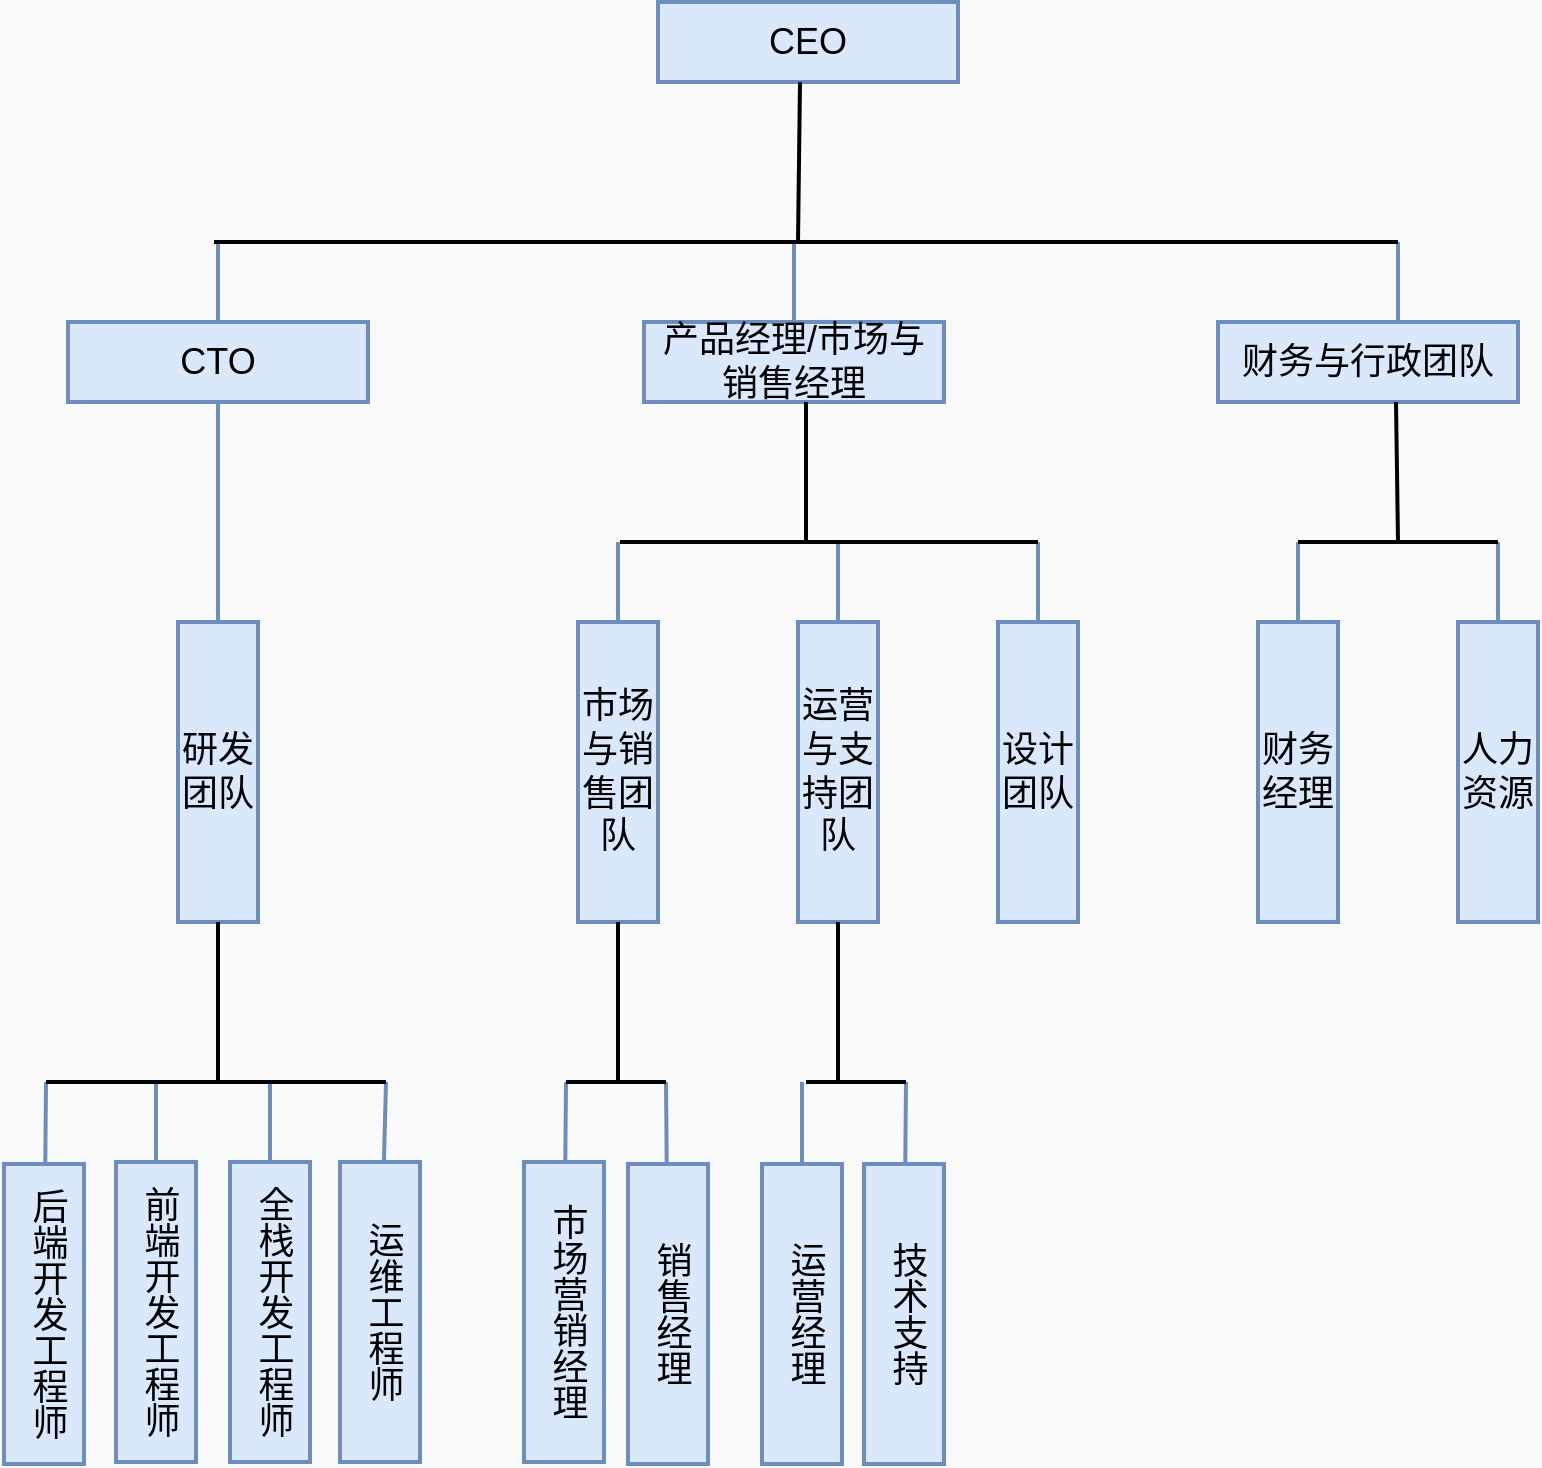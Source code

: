 <mxfile version="24.8.1">
  <diagram name="第 1 页" id="kcZdlDMOoqQzpaW8ADvZ">
    <mxGraphModel dx="1051" dy="786" grid="1" gridSize="10" guides="1" tooltips="1" connect="1" arrows="1" fold="1" page="1" pageScale="1" pageWidth="827" pageHeight="1169" background="#FAFAFA" math="0" shadow="0">
      <root>
        <mxCell id="0" />
        <mxCell id="1" parent="0" />
        <mxCell id="jP5qqYoJzU4zsviBNMvY-36" value="CEO" style="whiteSpace=wrap;strokeWidth=2;fillColor=#dae8fc;strokeColor=#6c8ebf;fontSize=18;" parent="1" vertex="1">
          <mxGeometry x="350" y="30" width="150" height="40" as="geometry" />
        </mxCell>
        <mxCell id="jP5qqYoJzU4zsviBNMvY-37" value="CTO" style="whiteSpace=wrap;strokeWidth=2;fillColor=#dae8fc;strokeColor=#6c8ebf;fontSize=18;" parent="1" vertex="1">
          <mxGeometry x="55" y="190" width="150" height="40" as="geometry" />
        </mxCell>
        <mxCell id="jP5qqYoJzU4zsviBNMvY-38" value="产品经理/市场与销售经理" style="whiteSpace=wrap;strokeWidth=2;fillColor=#dae8fc;strokeColor=#6c8ebf;fontSize=18;" parent="1" vertex="1">
          <mxGeometry x="343" y="190" width="150" height="40" as="geometry" />
        </mxCell>
        <mxCell id="jP5qqYoJzU4zsviBNMvY-39" value="研发团队" style="whiteSpace=wrap;strokeWidth=2;direction=south;fillColor=#dae8fc;strokeColor=#6c8ebf;fontSize=18;" parent="1" vertex="1">
          <mxGeometry x="110" y="340" width="40" height="150" as="geometry" />
        </mxCell>
        <mxCell id="jP5qqYoJzU4zsviBNMvY-40" value="后端开发工程师" style="strokeWidth=2;direction=south;whiteSpace=wrap;textDirection=vertical-lr;fillColor=#dae8fc;strokeColor=#6c8ebf;fontSize=18;" parent="1" vertex="1">
          <mxGeometry x="23" y="611" width="40" height="150" as="geometry" />
        </mxCell>
        <mxCell id="jP5qqYoJzU4zsviBNMvY-41" value="前端开发工程师" style="whiteSpace=wrap;strokeWidth=2;direction=south;textDirection=vertical-lr;fillColor=#dae8fc;strokeColor=#6c8ebf;fontSize=18;" parent="1" vertex="1">
          <mxGeometry x="79" y="610" width="40" height="150" as="geometry" />
        </mxCell>
        <mxCell id="jP5qqYoJzU4zsviBNMvY-42" value="全栈开发工程师" style="whiteSpace=wrap;strokeWidth=2;direction=south;textDirection=vertical-lr;fillColor=#dae8fc;strokeColor=#6c8ebf;fontSize=18;" parent="1" vertex="1">
          <mxGeometry x="136" y="610" width="40" height="150" as="geometry" />
        </mxCell>
        <mxCell id="jP5qqYoJzU4zsviBNMvY-43" value="运维工程师" style="whiteSpace=wrap;strokeWidth=2;direction=south;textDirection=vertical-lr;fillColor=#dae8fc;strokeColor=#6c8ebf;fontSize=18;" parent="1" vertex="1">
          <mxGeometry x="191" y="610" width="40" height="150" as="geometry" />
        </mxCell>
        <mxCell id="jP5qqYoJzU4zsviBNMvY-44" value="市场与销售团队" style="whiteSpace=wrap;strokeWidth=2;direction=south;fillColor=#dae8fc;strokeColor=#6c8ebf;fontSize=18;" parent="1" vertex="1">
          <mxGeometry x="310" y="340" width="40" height="150" as="geometry" />
        </mxCell>
        <mxCell id="jP5qqYoJzU4zsviBNMvY-45" value="运营与支持团队" style="whiteSpace=wrap;strokeWidth=2;direction=south;fillColor=#dae8fc;strokeColor=#6c8ebf;fontSize=18;" parent="1" vertex="1">
          <mxGeometry x="420" y="340" width="40" height="150" as="geometry" />
        </mxCell>
        <mxCell id="jP5qqYoJzU4zsviBNMvY-46" value="设计团队" style="whiteSpace=wrap;strokeWidth=2;direction=south;fillColor=#dae8fc;strokeColor=#6c8ebf;fontSize=18;" parent="1" vertex="1">
          <mxGeometry x="520" y="340" width="40" height="150" as="geometry" />
        </mxCell>
        <mxCell id="jP5qqYoJzU4zsviBNMvY-47" value="市场营销经理" style="whiteSpace=wrap;strokeWidth=2;direction=south;textDirection=vertical-lr;fillColor=#dae8fc;strokeColor=#6c8ebf;fontSize=18;" parent="1" vertex="1">
          <mxGeometry x="283" y="610" width="40" height="150" as="geometry" />
        </mxCell>
        <mxCell id="jP5qqYoJzU4zsviBNMvY-48" value="销售经理" style="whiteSpace=wrap;strokeWidth=2;direction=south;textDirection=vertical-lr;fillColor=#dae8fc;strokeColor=#6c8ebf;fontSize=18;" parent="1" vertex="1">
          <mxGeometry x="335" y="611" width="40" height="150" as="geometry" />
        </mxCell>
        <mxCell id="jP5qqYoJzU4zsviBNMvY-49" value="运营经理" style="whiteSpace=wrap;strokeWidth=2;direction=south;textDirection=vertical-lr;fillColor=#dae8fc;strokeColor=#6c8ebf;fontSize=18;" parent="1" vertex="1">
          <mxGeometry x="402" y="611" width="40" height="150" as="geometry" />
        </mxCell>
        <mxCell id="jP5qqYoJzU4zsviBNMvY-50" value="技术支持" style="whiteSpace=wrap;strokeWidth=2;direction=south;textDirection=vertical-lr;fillColor=#dae8fc;strokeColor=#6c8ebf;fontSize=18;" parent="1" vertex="1">
          <mxGeometry x="453" y="611" width="40" height="150" as="geometry" />
        </mxCell>
        <mxCell id="jP5qqYoJzU4zsviBNMvY-51" value="财务与行政团队" style="whiteSpace=wrap;strokeWidth=2;fillColor=#dae8fc;strokeColor=#6c8ebf;fontSize=18;" parent="1" vertex="1">
          <mxGeometry x="630" y="190" width="150" height="40" as="geometry" />
        </mxCell>
        <mxCell id="jP5qqYoJzU4zsviBNMvY-52" value="财务经理" style="whiteSpace=wrap;strokeWidth=2;direction=south;fillColor=#dae8fc;strokeColor=#6c8ebf;fontSize=18;" parent="1" vertex="1">
          <mxGeometry x="650" y="340" width="40" height="150" as="geometry" />
        </mxCell>
        <mxCell id="jP5qqYoJzU4zsviBNMvY-53" value="人力资源" style="whiteSpace=wrap;strokeWidth=2;direction=south;fillColor=#dae8fc;strokeColor=#6c8ebf;fontSize=18;" parent="1" vertex="1">
          <mxGeometry x="750" y="340" width="40" height="150" as="geometry" />
        </mxCell>
        <mxCell id="jP5qqYoJzU4zsviBNMvY-54" value="" style="curved=1;startArrow=none;endArrow=none;rounded=0;fillColor=#dae8fc;strokeColor=#6c8ebf;fontSize=18;endFill=0;strokeWidth=2;" parent="1" target="jP5qqYoJzU4zsviBNMvY-37" edge="1">
          <mxGeometry relative="1" as="geometry">
            <mxPoint x="130" y="150" as="sourcePoint" />
          </mxGeometry>
        </mxCell>
        <mxCell id="jP5qqYoJzU4zsviBNMvY-55" value="" style="curved=1;startArrow=none;endArrow=none;rounded=0;fillColor=#dae8fc;strokeColor=#6c8ebf;fontSize=18;endFill=0;strokeWidth=2;" parent="1" target="jP5qqYoJzU4zsviBNMvY-38" edge="1">
          <mxGeometry relative="1" as="geometry">
            <mxPoint x="418" y="150" as="sourcePoint" />
          </mxGeometry>
        </mxCell>
        <mxCell id="jP5qqYoJzU4zsviBNMvY-56" value="" style="curved=1;startArrow=none;endArrow=none;rounded=0;fillColor=#dae8fc;strokeColor=#6c8ebf;fontSize=18;endFill=0;strokeWidth=2;" parent="1" target="jP5qqYoJzU4zsviBNMvY-39" edge="1">
          <mxGeometry relative="1" as="geometry">
            <mxPoint x="130" y="230" as="sourcePoint" />
          </mxGeometry>
        </mxCell>
        <mxCell id="jP5qqYoJzU4zsviBNMvY-57" value="" style="curved=1;startArrow=none;endArrow=none;rounded=0;fillColor=#dae8fc;strokeColor=#6c8ebf;fontSize=18;endFill=0;strokeWidth=2;" parent="1" target="jP5qqYoJzU4zsviBNMvY-40" edge="1">
          <mxGeometry relative="1" as="geometry">
            <mxPoint x="44" y="570" as="sourcePoint" />
          </mxGeometry>
        </mxCell>
        <mxCell id="jP5qqYoJzU4zsviBNMvY-58" value="" style="curved=1;startArrow=none;endArrow=none;rounded=0;fillColor=#dae8fc;strokeColor=#6c8ebf;fontSize=18;endFill=0;strokeWidth=2;" parent="1" target="jP5qqYoJzU4zsviBNMvY-41" edge="1">
          <mxGeometry relative="1" as="geometry">
            <mxPoint x="99" y="570" as="sourcePoint" />
          </mxGeometry>
        </mxCell>
        <mxCell id="jP5qqYoJzU4zsviBNMvY-59" value="" style="curved=1;startArrow=none;endArrow=none;rounded=0;fillColor=#dae8fc;strokeColor=#6c8ebf;fontSize=18;endFill=0;strokeWidth=2;" parent="1" target="jP5qqYoJzU4zsviBNMvY-42" edge="1">
          <mxGeometry relative="1" as="geometry">
            <mxPoint x="156" y="570" as="sourcePoint" />
          </mxGeometry>
        </mxCell>
        <mxCell id="jP5qqYoJzU4zsviBNMvY-60" value="" style="curved=1;startArrow=none;endArrow=none;rounded=0;fillColor=#dae8fc;strokeColor=#6c8ebf;fontSize=18;endFill=0;strokeWidth=2;" parent="1" target="jP5qqYoJzU4zsviBNMvY-43" edge="1">
          <mxGeometry relative="1" as="geometry">
            <mxPoint x="214" y="570" as="sourcePoint" />
          </mxGeometry>
        </mxCell>
        <mxCell id="jP5qqYoJzU4zsviBNMvY-61" value="" style="curved=1;startArrow=none;endArrow=none;rounded=0;fillColor=#dae8fc;strokeColor=#6c8ebf;fontSize=18;endFill=0;entryX=0;entryY=0.5;entryDx=0;entryDy=0;strokeWidth=2;" parent="1" target="jP5qqYoJzU4zsviBNMvY-44" edge="1">
          <mxGeometry relative="1" as="geometry">
            <mxPoint x="330" y="300" as="sourcePoint" />
          </mxGeometry>
        </mxCell>
        <mxCell id="jP5qqYoJzU4zsviBNMvY-62" value="" style="curved=1;startArrow=none;endArrow=none;rounded=0;fillColor=#dae8fc;strokeColor=#6c8ebf;fontSize=18;endFill=0;strokeWidth=2;" parent="1" target="jP5qqYoJzU4zsviBNMvY-45" edge="1">
          <mxGeometry relative="1" as="geometry">
            <mxPoint x="440" y="300" as="sourcePoint" />
          </mxGeometry>
        </mxCell>
        <mxCell id="jP5qqYoJzU4zsviBNMvY-63" value="" style="curved=1;startArrow=none;endArrow=none;rounded=0;fillColor=#dae8fc;strokeColor=#6c8ebf;fontSize=18;endFill=0;entryX=0;entryY=0.5;entryDx=0;entryDy=0;strokeWidth=2;" parent="1" target="jP5qqYoJzU4zsviBNMvY-46" edge="1">
          <mxGeometry relative="1" as="geometry">
            <mxPoint x="540" y="300" as="sourcePoint" />
          </mxGeometry>
        </mxCell>
        <mxCell id="jP5qqYoJzU4zsviBNMvY-64" value="" style="curved=1;startArrow=none;endArrow=none;rounded=0;fillColor=#dae8fc;strokeColor=#6c8ebf;fontSize=18;endFill=0;strokeWidth=2;" parent="1" target="jP5qqYoJzU4zsviBNMvY-47" edge="1">
          <mxGeometry relative="1" as="geometry">
            <mxPoint x="304" y="570" as="sourcePoint" />
          </mxGeometry>
        </mxCell>
        <mxCell id="jP5qqYoJzU4zsviBNMvY-65" value="" style="curved=1;startArrow=none;endArrow=none;rounded=0;fillColor=#dae8fc;strokeColor=#6c8ebf;fontSize=18;endFill=0;strokeWidth=2;" parent="1" target="jP5qqYoJzU4zsviBNMvY-48" edge="1">
          <mxGeometry relative="1" as="geometry">
            <mxPoint x="354" y="570" as="sourcePoint" />
          </mxGeometry>
        </mxCell>
        <mxCell id="jP5qqYoJzU4zsviBNMvY-66" value="" style="curved=1;startArrow=none;endArrow=none;rounded=0;fillColor=#dae8fc;strokeColor=#6c8ebf;fontSize=18;endFill=0;strokeWidth=2;" parent="1" target="jP5qqYoJzU4zsviBNMvY-49" edge="1">
          <mxGeometry relative="1" as="geometry">
            <mxPoint x="422" y="570" as="sourcePoint" />
          </mxGeometry>
        </mxCell>
        <mxCell id="jP5qqYoJzU4zsviBNMvY-67" value="" style="curved=1;startArrow=none;endArrow=none;rounded=0;fillColor=#dae8fc;strokeColor=#6c8ebf;fontSize=18;endFill=0;strokeWidth=2;" parent="1" target="jP5qqYoJzU4zsviBNMvY-50" edge="1">
          <mxGeometry relative="1" as="geometry">
            <mxPoint x="474" y="570" as="sourcePoint" />
          </mxGeometry>
        </mxCell>
        <mxCell id="jP5qqYoJzU4zsviBNMvY-68" value="" style="curved=1;startArrow=none;endArrow=none;rounded=0;fillColor=#dae8fc;strokeColor=#6c8ebf;fontSize=18;endFill=0;strokeWidth=2;" parent="1" edge="1">
          <mxGeometry relative="1" as="geometry">
            <mxPoint x="720" y="150" as="sourcePoint" />
            <mxPoint x="720" y="190" as="targetPoint" />
          </mxGeometry>
        </mxCell>
        <mxCell id="jP5qqYoJzU4zsviBNMvY-69" value="" style="curved=1;startArrow=none;endArrow=none;rounded=0;fillColor=#dae8fc;strokeColor=#6c8ebf;fontSize=18;endFill=0;strokeWidth=2;" parent="1" target="jP5qqYoJzU4zsviBNMvY-52" edge="1">
          <mxGeometry relative="1" as="geometry">
            <mxPoint x="670" y="300" as="sourcePoint" />
          </mxGeometry>
        </mxCell>
        <mxCell id="jP5qqYoJzU4zsviBNMvY-70" value="" style="curved=1;startArrow=none;endArrow=none;rounded=0;fillColor=#dae8fc;strokeColor=#6c8ebf;fontSize=18;endFill=0;strokeWidth=2;" parent="1" target="jP5qqYoJzU4zsviBNMvY-53" edge="1">
          <mxGeometry relative="1" as="geometry">
            <mxPoint x="770" y="300" as="sourcePoint" />
          </mxGeometry>
        </mxCell>
        <mxCell id="g4Zqk-P81k30yzHddc97-1" value="" style="endArrow=none;html=1;rounded=0;strokeWidth=2;" edge="1" parent="1">
          <mxGeometry width="50" height="50" relative="1" as="geometry">
            <mxPoint x="44" y="570" as="sourcePoint" />
            <mxPoint x="214" y="570" as="targetPoint" />
          </mxGeometry>
        </mxCell>
        <mxCell id="g4Zqk-P81k30yzHddc97-2" value="" style="endArrow=none;html=1;rounded=0;entryX=1;entryY=0.5;entryDx=0;entryDy=0;strokeWidth=2;" edge="1" parent="1" target="jP5qqYoJzU4zsviBNMvY-39">
          <mxGeometry width="50" height="50" relative="1" as="geometry">
            <mxPoint x="130" y="570" as="sourcePoint" />
            <mxPoint x="182" y="550" as="targetPoint" />
          </mxGeometry>
        </mxCell>
        <mxCell id="g4Zqk-P81k30yzHddc97-3" value="" style="endArrow=none;html=1;rounded=0;strokeWidth=2;" edge="1" parent="1">
          <mxGeometry width="50" height="50" relative="1" as="geometry">
            <mxPoint x="304" y="570" as="sourcePoint" />
            <mxPoint x="354" y="570" as="targetPoint" />
          </mxGeometry>
        </mxCell>
        <mxCell id="g4Zqk-P81k30yzHddc97-4" value="" style="endArrow=none;html=1;rounded=0;strokeWidth=2;" edge="1" parent="1">
          <mxGeometry width="50" height="50" relative="1" as="geometry">
            <mxPoint x="330" y="570" as="sourcePoint" />
            <mxPoint x="330" y="490" as="targetPoint" />
          </mxGeometry>
        </mxCell>
        <mxCell id="g4Zqk-P81k30yzHddc97-5" value="" style="endArrow=none;html=1;rounded=0;strokeWidth=2;" edge="1" parent="1">
          <mxGeometry width="50" height="50" relative="1" as="geometry">
            <mxPoint x="424" y="570" as="sourcePoint" />
            <mxPoint x="474" y="570" as="targetPoint" />
          </mxGeometry>
        </mxCell>
        <mxCell id="g4Zqk-P81k30yzHddc97-6" value="" style="endArrow=none;html=1;rounded=0;strokeWidth=2;" edge="1" parent="1">
          <mxGeometry width="50" height="50" relative="1" as="geometry">
            <mxPoint x="440" y="570" as="sourcePoint" />
            <mxPoint x="440" y="490" as="targetPoint" />
          </mxGeometry>
        </mxCell>
        <mxCell id="g4Zqk-P81k30yzHddc97-7" value="" style="endArrow=none;html=1;rounded=0;strokeWidth=2;" edge="1" parent="1">
          <mxGeometry width="50" height="50" relative="1" as="geometry">
            <mxPoint x="331" y="300" as="sourcePoint" />
            <mxPoint x="540" y="300" as="targetPoint" />
          </mxGeometry>
        </mxCell>
        <mxCell id="g4Zqk-P81k30yzHddc97-8" value="" style="endArrow=none;html=1;rounded=0;strokeWidth=2;" edge="1" parent="1">
          <mxGeometry width="50" height="50" relative="1" as="geometry">
            <mxPoint x="424" y="300" as="sourcePoint" />
            <mxPoint x="424" y="230" as="targetPoint" />
          </mxGeometry>
        </mxCell>
        <mxCell id="g4Zqk-P81k30yzHddc97-9" value="" style="endArrow=none;html=1;rounded=0;strokeWidth=2;" edge="1" parent="1">
          <mxGeometry width="50" height="50" relative="1" as="geometry">
            <mxPoint x="670" y="300" as="sourcePoint" />
            <mxPoint x="770" y="300" as="targetPoint" />
          </mxGeometry>
        </mxCell>
        <mxCell id="g4Zqk-P81k30yzHddc97-10" value="" style="endArrow=none;html=1;rounded=0;strokeWidth=2;" edge="1" parent="1">
          <mxGeometry width="50" height="50" relative="1" as="geometry">
            <mxPoint x="720" y="300" as="sourcePoint" />
            <mxPoint x="719" y="230" as="targetPoint" />
          </mxGeometry>
        </mxCell>
        <mxCell id="g4Zqk-P81k30yzHddc97-11" value="" style="endArrow=none;html=1;rounded=0;strokeWidth=2;" edge="1" parent="1">
          <mxGeometry width="50" height="50" relative="1" as="geometry">
            <mxPoint x="128" y="150" as="sourcePoint" />
            <mxPoint x="720" y="150" as="targetPoint" />
          </mxGeometry>
        </mxCell>
        <mxCell id="g4Zqk-P81k30yzHddc97-12" value="" style="endArrow=none;html=1;rounded=0;strokeWidth=2;" edge="1" parent="1">
          <mxGeometry width="50" height="50" relative="1" as="geometry">
            <mxPoint x="420" y="150" as="sourcePoint" />
            <mxPoint x="421" y="70" as="targetPoint" />
          </mxGeometry>
        </mxCell>
      </root>
    </mxGraphModel>
  </diagram>
</mxfile>

